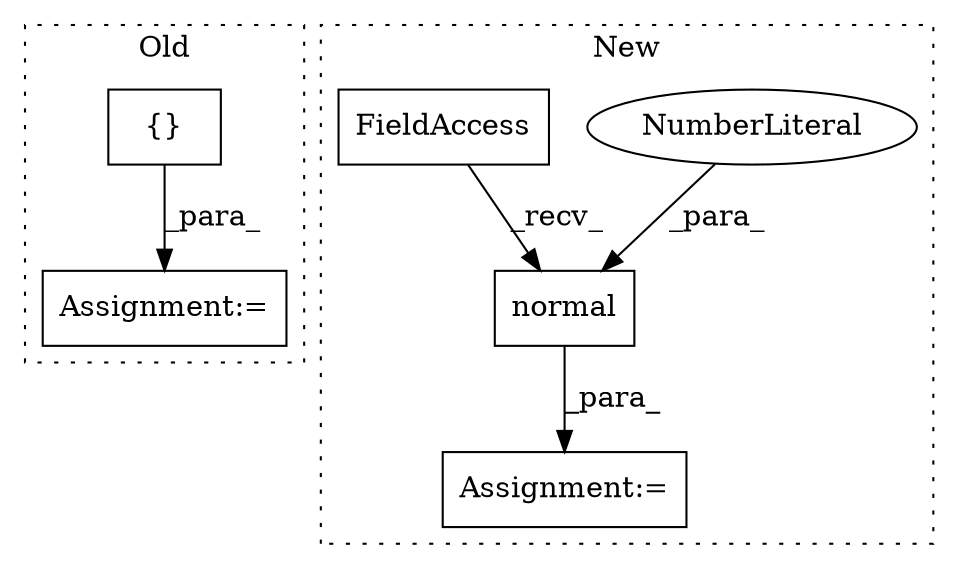 digraph G {
subgraph cluster0 {
1 [label="{}" a="4" s="6487,6499" l="1,1" shape="box"];
6 [label="Assignment:=" a="7" s="6460" l="1" shape="box"];
label = "Old";
style="dotted";
}
subgraph cluster1 {
2 [label="normal" a="32" s="4434,4465" l="7,2" shape="box"];
3 [label="NumberLiteral" a="34" s="4441" l="1" shape="ellipse"];
4 [label="FieldAccess" a="22" s="4421" l="12" shape="box"];
5 [label="Assignment:=" a="7" s="4420" l="1" shape="box"];
label = "New";
style="dotted";
}
1 -> 6 [label="_para_"];
2 -> 5 [label="_para_"];
3 -> 2 [label="_para_"];
4 -> 2 [label="_recv_"];
}
